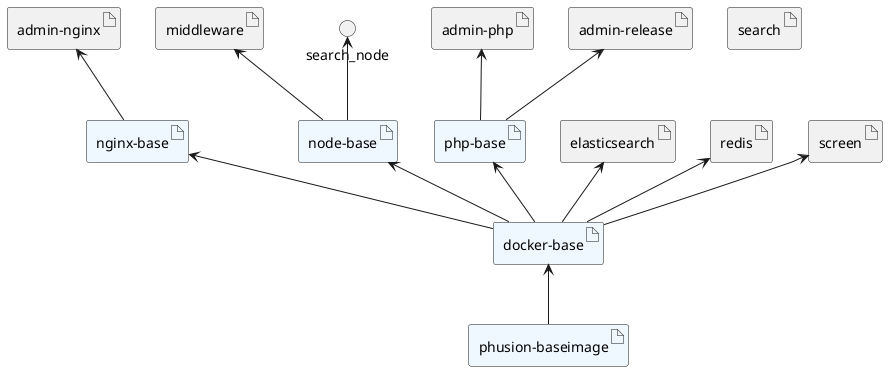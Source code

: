 @startuml

artifact phusion_baseimage as "phusion-baseimage" #AliceBlue
artifact docker_base as "docker-base" #AliceBlue
artifact nginx_base as "nginx-base"  #AliceBlue
artifact node_base as "node-base" #AliceBlue
artifact php_base as "php-base" #AliceBlue
artifact admin_nginx as "admin-nginx"
artifact admin_php as "admin-php"
artifact admin_release as "admin-release"
artifact elasticsearch
artifact middleware
artifact redis
artifact search
artifact screen

docker_base <-- phusion_baseimage
nginx_base <-- docker_base
node_base <-- docker_base
php_base <-- docker_base

screen <-- docker_base
admin_nginx <-- nginx_base
admin_php <-- php_base
elasticsearch <-- docker_base
search_node <-- node_base
middleware <-- node_base
admin_release <-- php_base
redis <-- docker_base

@enduml
